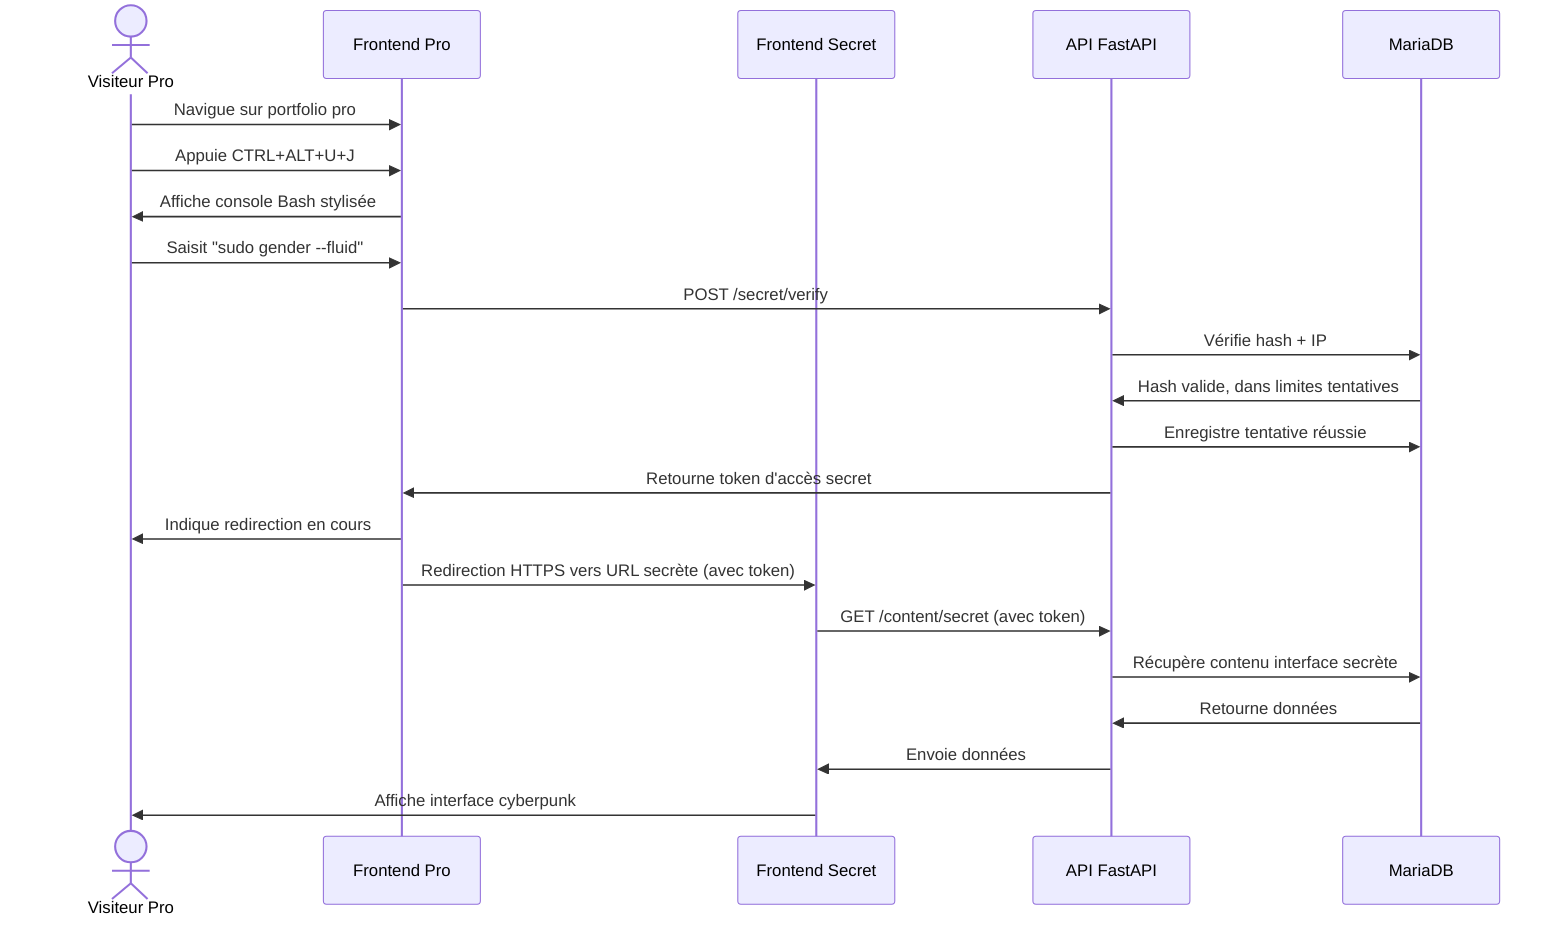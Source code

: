 sequenceDiagram
    actor V as Visiteur Pro
    participant FP as Frontend Pro
    participant FS as Frontend Secret
    participant API as API FastAPI
    participant DB as MariaDB

    V->>FP: Navigue sur portfolio pro
    V->>FP: Appuie CTRL+ALT+U+J
    FP->>V: Affiche console Bash stylisée
    V->>FP: Saisit "sudo gender --fluid"
    FP->>API: POST /secret/verify
    API->>DB: Vérifie hash + IP
    DB->>API: Hash valide, dans limites tentatives
    API->>DB: Enregistre tentative réussie
    API->>FP: Retourne token d'accès secret
    FP->>V: Indique redirection en cours
    FP->>FS: Redirection HTTPS vers URL secrète (avec token)
    FS->>API: GET /content/secret (avec token)
    API->>DB: Récupère contenu interface secrète
    DB->>API: Retourne données
    API->>FS: Envoie données
    FS->>V: Affiche interface cyberpunk